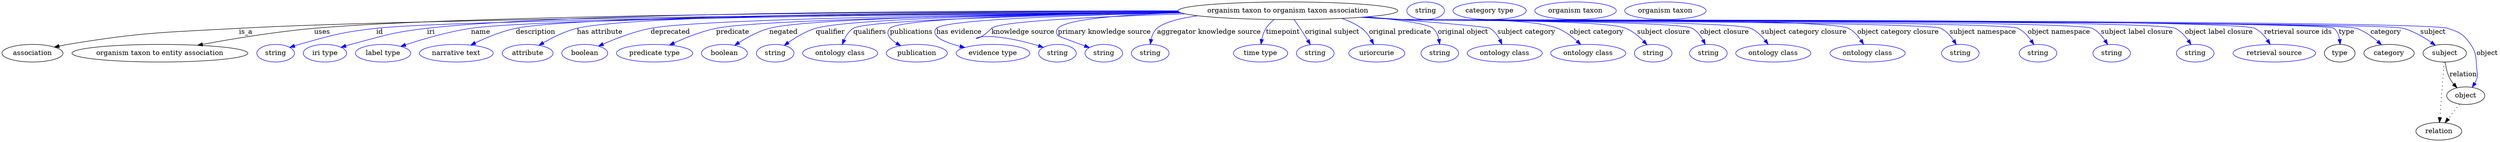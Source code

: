 digraph {
	graph [bb="0,0,5107.4,283"];
	node [label="\N"];
	"organism taxon to organism taxon association"	[height=0.5,
		label="organism taxon to organism taxon association",
		pos="2629.4,265",
		width=6.2467];
	association	[height=0.5,
		pos="62.394,178",
		width=1.7332];
	"organism taxon to organism taxon association" -> association	[label=is_a,
		lp="498.39,221.5",
		pos="e,106.89,190.67 2406.6,262.55 1935.7,259.14 852.79,249.29 484.39,229 327.94,220.38 287.97,221.64 133.39,196 128,195.11 122.41,194.03 \
116.84,192.86"];
	"organism taxon to entity association"	[height=0.5,
		pos="322.39,178",
		width=5.0009];
	"organism taxon to organism taxon association" -> "organism taxon to entity association"	[label=uses,
		lp="653.89,221.5",
		pos="e,399.37,194.3 2404.6,264.01 1958.3,263.38 974.21,258.54 637.39,229 559.77,222.19 472.31,207.76 409.27,196.14"];
	id	[color=blue,
		height=0.5,
		label=string,
		pos="558.39,178",
		width=1.0652];
	"organism taxon to organism taxon association" -> id	[color=blue,
		label=id,
		lp="771.39,221.5",
		pos="e,587.38,189.97 2407.1,262.16 1947.7,258.03 923.33,246.93 764.39,229 693.11,220.96 675.47,215.35 606.39,196 603.29,195.13 600.09,\
194.16 596.89,193.14",
		style=solid];
	iri	[color=blue,
		height=0.5,
		label="iri type",
		pos="659.39,178",
		width=1.2277];
	"organism taxon to organism taxon association" -> iri	[color=blue,
		label=iri,
		lp="876.39,221.5",
		pos="e,692.32,190.13 2404.2,264.81 1998.2,265.39 1158.9,262.31 868.39,229 797.99,220.93 780.89,214.18 712.39,196 709.02,195.11 705.55,\
194.12 702.07,193.1",
		style=solid];
	name	[color=blue,
		height=0.5,
		label="label type",
		pos="778.39,178",
		width=1.5707];
	"organism taxon to organism taxon association" -> name	[color=blue,
		label=name,
		lp="978.39,221.5",
		pos="e,814.7,191.98 2406.5,262.43 1984.3,259 1097.5,249.45 958.39,229 911.91,222.17 860.39,207.05 824.42,195.22",
		style=solid];
	description	[color=blue,
		height=0.5,
		label="narrative text",
		pos="928.39,178",
		width=2.0943];
	"organism taxon to organism taxon association" -> description	[color=blue,
		label=description,
		lp="1089.9,221.5",
		pos="e,957.74,194.74 2405.1,263.6 2000.4,262.21 1178.1,256.03 1049.4,229 1020.7,222.96 990.1,210.29 966.89,199.21",
		style=solid];
	"has attribute"	[color=blue,
		height=0.5,
		label=attribute,
		pos="1073.4,178",
		width=1.4443];
	"organism taxon to organism taxon association" -> "has attribute"	[color=blue,
		label="has attribute",
		lp="1221.4,221.5",
		pos="e,1096.7,194.24 2404.9,263.94 2026.2,263.03 1290.2,257.56 1174.4,229 1150,222.97 1124.6,210.38 1105.4,199.34",
		style=solid];
	deprecated	[color=blue,
		height=0.5,
		label=boolean,
		pos="1190.4,178",
		width=1.2999];
	"organism taxon to organism taxon association" -> deprecated	[color=blue,
		label=deprecated,
		lp="1365.9,221.5",
		pos="e,1218.6,192.54 2407.5,262 2063,258.29 1428.2,248.85 1325.4,229 1291.3,222.42 1254.4,208.25 1227.9,196.67",
		style=solid];
	predicate	[color=blue,
		height=0.5,
		label="predicate type",
		pos="1333.4,178",
		width=2.1665];
	"organism taxon to organism taxon association" -> predicate	[color=blue,
		label=predicate,
		lp="1493.4,221.5",
		pos="e,1364,194.67 2408.5,261.52 2095.1,257.37 1549.3,247.58 1459.4,229 1429.5,222.82 1397.5,210.05 1373.3,198.97",
		style=solid];
	negated	[color=blue,
		height=0.5,
		label=boolean,
		pos="1476.4,178",
		width=1.2999];
	"organism taxon to organism taxon association" -> negated	[color=blue,
		label=negated,
		lp="1596.4,221.5",
		pos="e,1497.2,194.18 2407.2,262.19 2119.6,258.99 1645.8,250.5 1567.4,229 1545.3,222.95 1522.8,210.61 1505.7,199.71",
		style=solid];
	qualifier	[color=blue,
		height=0.5,
		label=string,
		pos="1579.4,178",
		width=1.0652];
	"organism taxon to organism taxon association" -> qualifier	[color=blue,
		label=qualifier,
		lp="1692.4,221.5",
		pos="e,1597.9,193.92 2408,261.83 2144.7,258.32 1731.7,249.61 1662.4,229 1642.2,222.98 1621.9,210.87 1606.4,200.07",
		style=solid];
	qualifiers	[color=blue,
		height=0.5,
		label="ontology class",
		pos="1712.4,178",
		width=2.1304];
	"organism taxon to organism taxon association" -> qualifiers	[color=blue,
		label=qualifiers,
		lp="1772.9,221.5",
		pos="e,1716.8,195.99 2410.6,260.79 2156.3,256.26 1767.5,246.51 1739.4,229 1730.8,223.63 1724.7,214.51 1720.6,205.52",
		style=solid];
	publications	[color=blue,
		height=0.5,
		label=publication,
		pos="1869.4,178",
		width=1.7332];
	"organism taxon to organism taxon association" -> publications	[color=blue,
		label=publications,
		lp="1858.4,221.5",
		pos="e,1836.5,193.31 2407.7,261.96 2173.4,258.69 1834.8,250.28 1814.4,229 1804.3,218.5 1813.8,207.57 1827.5,198.61",
		style=solid];
	"has evidence"	[color=blue,
		height=0.5,
		label="evidence type",
		pos="2025.4,178",
		width=2.0943];
	"organism taxon to organism taxon association" -> "has evidence"	[color=blue,
		label="has evidence",
		lp="1955.9,221.5",
		pos="e,1967.7,189.71 2411.3,260.62 2205.8,256.34 1926.7,247.19 1909.4,229 1904.8,224.17 1905.4,219.35 1909.4,214 1915.9,205.25 1936.2,\
197.84 1958,192.13",
		style=solid];
	"knowledge source"	[color=blue,
		height=0.5,
		label=string,
		pos="2157.4,178",
		width=1.0652];
	"organism taxon to organism taxon association" -> "knowledge source"	[color=blue,
		label="knowledge source",
		lp="2086.9,221.5",
		pos="e,2128.4,189.98 2418.7,258.64 2249,253.25 2036.2,243.63 2022.4,229 1976.8,180.74 1962.1,237.12 2109.4,196 2112.5,195.13 2115.7,194.17 \
2118.9,193.15",
		style=solid];
	"primary knowledge source"	[color=blue,
		height=0.5,
		label=string,
		pos="2252.4,178",
		width=1.0652];
	"organism taxon to organism taxon association" -> "primary knowledge source"	[color=blue,
		label="primary knowledge source",
		lp="2253.4,221.5",
		pos="e,2222.8,189.56 2409.9,261.01 2295.8,257.11 2176.4,248.38 2158.4,229 2153.9,224.11 2154.6,219.48 2158.4,214 2159.3,212.74 2187.9,\
202.19 2213.3,193",
		style=solid];
	"aggregator knowledge source"	[color=blue,
		height=0.5,
		label=string,
		pos="2347.4,178",
		width=1.0652];
	"organism taxon to organism taxon association" -> "aggregator knowledge source"	[color=blue,
		label="aggregator knowledge source",
		lp="2467.9,221.5",
		pos="e,2347.6,196.37 2444.7,254.69 2407.7,249.47 2375.7,241.4 2361.4,229 2354.8,223.29 2351.2,214.77 2349.3,206.36",
		style=solid];
	timepoint	[color=blue,
		height=0.5,
		label="time type",
		pos="2573.4,178",
		width=1.5346];
	"organism taxon to organism taxon association" -> timepoint	[color=blue,
		label=timepoint,
		lp="2619.4,221.5",
		pos="e,2574.3,196.31 2601.3,246.98 2594.9,241.92 2588.7,235.86 2584.4,229 2580.2,222.28 2577.5,214.16 2575.9,206.44",
		style=solid];
	"original subject"	[color=blue,
		height=0.5,
		label=string,
		pos="2685.4,178",
		width=1.0652];
	"organism taxon to organism taxon association" -> "original subject"	[color=blue,
		label="original subject",
		lp="2720.4,221.5",
		pos="e,2675.3,195.84 2642.1,246.71 2646.1,241.11 2650.5,234.84 2654.4,229 2659.7,221.09 2665.2,212.33 2670.1,204.38",
		style=solid];
	"original predicate"	[color=blue,
		height=0.5,
		label=uriorcurie,
		pos="2811.4,178",
		width=1.5887];
	"organism taxon to organism taxon association" -> "original predicate"	[color=blue,
		label="original predicate",
		lp="2858.9,221.5",
		pos="e,2804.8,196.33 2739.8,249.23 2754.3,244.27 2768.3,237.7 2780.4,229 2788.7,223.06 2795.2,214.14 2800.1,205.48",
		style=solid];
	"original object"	[color=blue,
		height=0.5,
		label=string,
		pos="2940.4,178",
		width=1.0652];
	"organism taxon to organism taxon association" -> "original object"	[color=blue,
		label="original object",
		lp="2987.9,221.5",
		pos="e,2940.2,196.41 2791.8,252.52 2855,246.61 2915.1,238.62 2926.4,229 2933,223.33 2936.6,214.82 2938.6,206.41",
		style=solid];
	"subject category"	[color=blue,
		height=0.5,
		label="ontology class",
		pos="3073.4,178",
		width=2.1304];
	"organism taxon to organism taxon association" -> "subject category"	[color=blue,
		label="subject category",
		lp="3117.9,221.5",
		pos="e,3067.7,196.37 2788.2,252.23 2902.6,243.49 3037.8,232.5 3043.4,229 3052.2,223.52 3058.8,214.42 3063.5,205.47",
		style=solid];
	"object category"	[color=blue,
		height=0.5,
		label="ontology class",
		pos="3244.4,178",
		width=2.1304];
	"organism taxon to organism taxon association" -> "object category"	[color=blue,
		label="object category",
		lp="3261.9,221.5",
		pos="e,3229.1,195.72 2787.3,252.18 2812.8,250.38 2838.8,248.59 2863.4,247 2934,242.44 3115.2,254.18 3181.4,229 3196.3,223.32 3210.5,212.75 \
3221.6,202.79",
		style=solid];
	"subject closure"	[color=blue,
		height=0.5,
		label=string,
		pos="3377.4,178",
		width=1.0652];
	"organism taxon to organism taxon association" -> "subject closure"	[color=blue,
		label="subject closure",
		lp="3398.9,221.5",
		pos="e,3364.6,195.3 2784.8,251.98 2811,250.16 2838,248.42 2863.4,247 2914.2,244.15 3274.2,248.08 3321.4,229 3335.3,223.4 3347.9,212.77 \
3357.7,202.75",
		style=solid];
	"object closure"	[color=blue,
		height=0.5,
		label=string,
		pos="3490.4,178",
		width=1.0652];
	"organism taxon to organism taxon association" -> "object closure"	[color=blue,
		label="object closure",
		lp="3523.4,221.5",
		pos="e,3484,196.13 2783.5,251.87 2810.2,250.04 2837.6,248.33 2863.4,247 2896.4,245.3 3428.6,245.08 3457.4,229 3466.9,223.68 3474.2,214.31 \
3479.4,205.11",
		style=solid];
	"subject category closure"	[color=blue,
		height=0.5,
		label="ontology class",
		pos="3623.4,178",
		width=2.1304];
	"organism taxon to organism taxon association" -> "subject category closure"	[color=blue,
		label="subject category closure",
		lp="3685.9,221.5",
		pos="e,3612.9,196.29 2782.9,251.8 2809.7,249.97 2837.4,248.27 2863.4,247 2903,245.06 3541.3,245.4 3577.4,229 3589,223.72 3599,213.96 \
3606.7,204.46",
		style=solid];
	"object category closure"	[color=blue,
		height=0.5,
		label="ontology class",
		pos="3816.4,178",
		width=2.1304];
	"organism taxon to organism taxon association" -> "object category closure"	[color=blue,
		label="object category closure",
		lp="3878.9,221.5",
		pos="e,3808.1,196.25 2781.9,251.75 2809.1,249.9 2837,248.22 2863.4,247 2914.1,244.66 3732,251.73 3777.4,229 3787.8,223.77 3796.3,214.29 \
3802.7,204.98",
		style=solid];
	"subject namespace"	[color=blue,
		height=0.5,
		label=string,
		pos="4006.4,178",
		width=1.0652];
	"organism taxon to organism taxon association" -> "subject namespace"	[color=blue,
		label="subject namespace",
		lp="4052.4,221.5",
		pos="e,3998.1,195.78 2781.3,251.72 2808.6,249.86 2836.8,248.18 2863.4,247 2894,245.64 3938.9,242.5 3966.4,229 3977.2,223.68 3986.1,213.86 \
3992.7,204.32",
		style=solid];
	"object namespace"	[color=blue,
		height=0.5,
		label=string,
		pos="4165.4,178",
		width=1.0652];
	"organism taxon to organism taxon association" -> "object namespace"	[color=blue,
		label="object namespace",
		lp="4208.4,221.5",
		pos="e,4156.8,195.8 2781,251.69 2808.4,249.84 2836.7,248.16 2863.4,247 2898.4,245.48 4092.8,244.21 4124.4,229 4135.4,223.7 4144.4,213.89 \
4151.2,204.34",
		style=solid];
	"subject label closure"	[color=blue,
		height=0.5,
		label=string,
		pos="4316.4,178",
		width=1.0652];
	"organism taxon to organism taxon association" -> "subject label closure"	[color=blue,
		label="subject label closure",
		lp="4368.4,221.5",
		pos="e,4308.1,195.79 2780.7,251.68 2808.2,249.82 2836.6,248.14 2863.4,247 2902.6,245.33 4241.1,246.23 4276.4,229 4287.3,223.7 4296.1,\
213.88 4302.7,204.34",
		style=solid];
	"object label closure"	[color=blue,
		height=0.5,
		label=string,
		pos="4487.4,178",
		width=1.0652];
	"organism taxon to organism taxon association" -> "object label closure"	[color=blue,
		label="object label closure",
		lp="4535.9,221.5",
		pos="e,4478.8,195.81 2780.7,251.65 2808.2,249.79 2836.6,248.12 2863.4,247 2907.3,245.16 4406.8,248.04 4446.4,229 4457.4,223.72 4466.4,\
213.9 4473.2,204.36",
		style=solid];
	"retrieval source ids"	[color=blue,
		height=0.5,
		label="retrieval source",
		pos="4649.4,178",
		width=2.347];
	"organism taxon to organism taxon association" -> "retrieval source ids"	[color=blue,
		label="retrieval source ids",
		lp="4697.9,221.5",
		pos="e,4640.8,196.3 2780.4,251.65 2808,249.78 2836.5,248.11 2863.4,247 2911.9,244.99 4565.8,250.24 4609.4,229 4620.1,223.78 4628.9,214.17 \
4635.4,204.76",
		style=solid];
	type	[height=0.5,
		pos="4783.4,178",
		width=0.86659];
	"organism taxon to organism taxon association" -> type	[color=blue,
		label=type,
		lp="4797.4,221.5",
		pos="e,4784.2,196.19 2780.4,251.63 2808,249.76 2836.5,248.1 2863.4,247 2889.9,245.91 4750.7,245.51 4771.4,229 4778.2,223.55 4781.6,214.93 \
4783.2,206.37",
		style=solid];
	category	[height=0.5,
		pos="4884.4,178",
		width=1.4263];
	"organism taxon to organism taxon association" -> category	[color=blue,
		label=category,
		lp="4877.9,221.5",
		pos="e,4868.8,195.26 2780.4,251.62 2808,249.76 2836.5,248.1 2863.4,247 2917.6,244.78 4766,246.34 4817.4,229 4833.6,223.54 4849.1,212.51 \
4861.1,202.2",
		style=solid];
	subject	[height=0.5,
		pos="4998.4,178",
		width=1.2277];
	"organism taxon to organism taxon association" -> subject	[color=blue,
		label=subject,
		lp="4974.4,221.5",
		pos="e,4979.1,194.33 2780.1,251.63 2807.8,249.76 2836.4,248.1 2863.4,247 2920.3,244.69 4858.5,244.2 4913.4,229 4934.1,223.25 4955,211.09 \
4970.9,200.2",
		style=solid];
	object	[height=0.5,
		pos="5041.4,91",
		width=1.0832];
	"organism taxon to organism taxon association" -> object	[color=blue,
		label=object,
		lp="5085.4,178",
		pos="e,5054.8,108.09 2780.1,251.63 2807.8,249.76 2836.4,248.09 2863.4,247 2922.8,244.59 4947.8,247.16 5004.4,229 5028.7,221.21 5037,217.1 \
5051.4,196 5065.3,175.59 5061.5,166.51 5064.4,142 5065.2,135.38 5066.3,133.39 5064.4,127 5063.4,123.55 5061.9,120.13 5060.1,116.85",
		style=solid];
	association_type	[color=blue,
		height=0.5,
		label=string,
		pos="2910.4,265",
		width=1.0652];
	association_category	[color=blue,
		height=0.5,
		label="category type",
		pos="3041.4,265",
		width=2.0762];
	subject -> object	[label=relation,
		lp="5036.4,134.5",
		pos="e,5023.5,107.23 4999.5,159.55 5000.7,149.57 5003.2,137.07 5008.4,127 5010.6,122.68 5013.5,118.52 5016.7,114.66"];
	relation	[height=0.5,
		pos="4986.4,18",
		width=1.2999];
	subject -> relation	[pos="e,4987.7,36.188 4997.1,159.79 4995,132.48 4991,78.994 4988.5,46.38",
		style=dotted];
	"organism taxon to organism taxon association_subject"	[color=blue,
		height=0.5,
		label="organism taxon",
		pos="3217.4,265",
		width=2.3109];
	object -> relation	[pos="e,4999.2,35.54 5028.9,73.889 5022,64.939 5013.2,53.617 5005.4,43.584",
		style=dotted];
	"organism taxon to organism taxon association_object"	[color=blue,
		height=0.5,
		label="organism taxon",
		pos="3401.4,265",
		width=2.3109];
}
